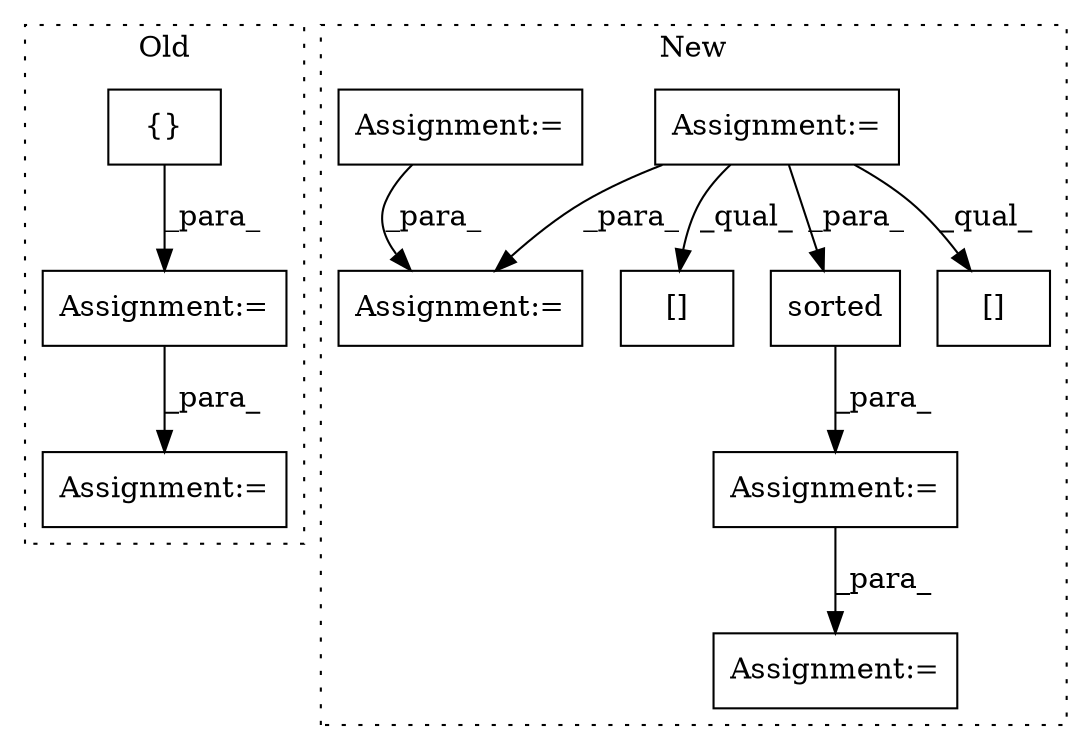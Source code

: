 digraph G {
subgraph cluster0 {
1 [label="{}" a="4" s="2276" l="2" shape="box"];
4 [label="Assignment:=" a="7" s="2266" l="1" shape="box"];
5 [label="Assignment:=" a="7" s="2370" l="1" shape="box"];
label = "Old";
style="dotted";
}
subgraph cluster1 {
2 [label="sorted" a="32" s="2083,2150" l="7,1" shape="box"];
3 [label="Assignment:=" a="7" s="2082" l="1" shape="box"];
6 [label="Assignment:=" a="7" s="673" l="1" shape="box"];
7 [label="[]" a="2" s="854,896" l="7,2" shape="box"];
8 [label="Assignment:=" a="7" s="2349" l="1" shape="box"];
9 [label="[]" a="2" s="1369,1404" l="9,2" shape="box"];
10 [label="Assignment:=" a="7" s="2309" l="29" shape="box"];
11 [label="Assignment:=" a="7" s="2022" l="1" shape="box"];
label = "New";
style="dotted";
}
1 -> 4 [label="_para_"];
2 -> 3 [label="_para_"];
3 -> 10 [label="_para_"];
4 -> 5 [label="_para_"];
6 -> 2 [label="_para_"];
6 -> 8 [label="_para_"];
6 -> 9 [label="_qual_"];
6 -> 7 [label="_qual_"];
11 -> 8 [label="_para_"];
}